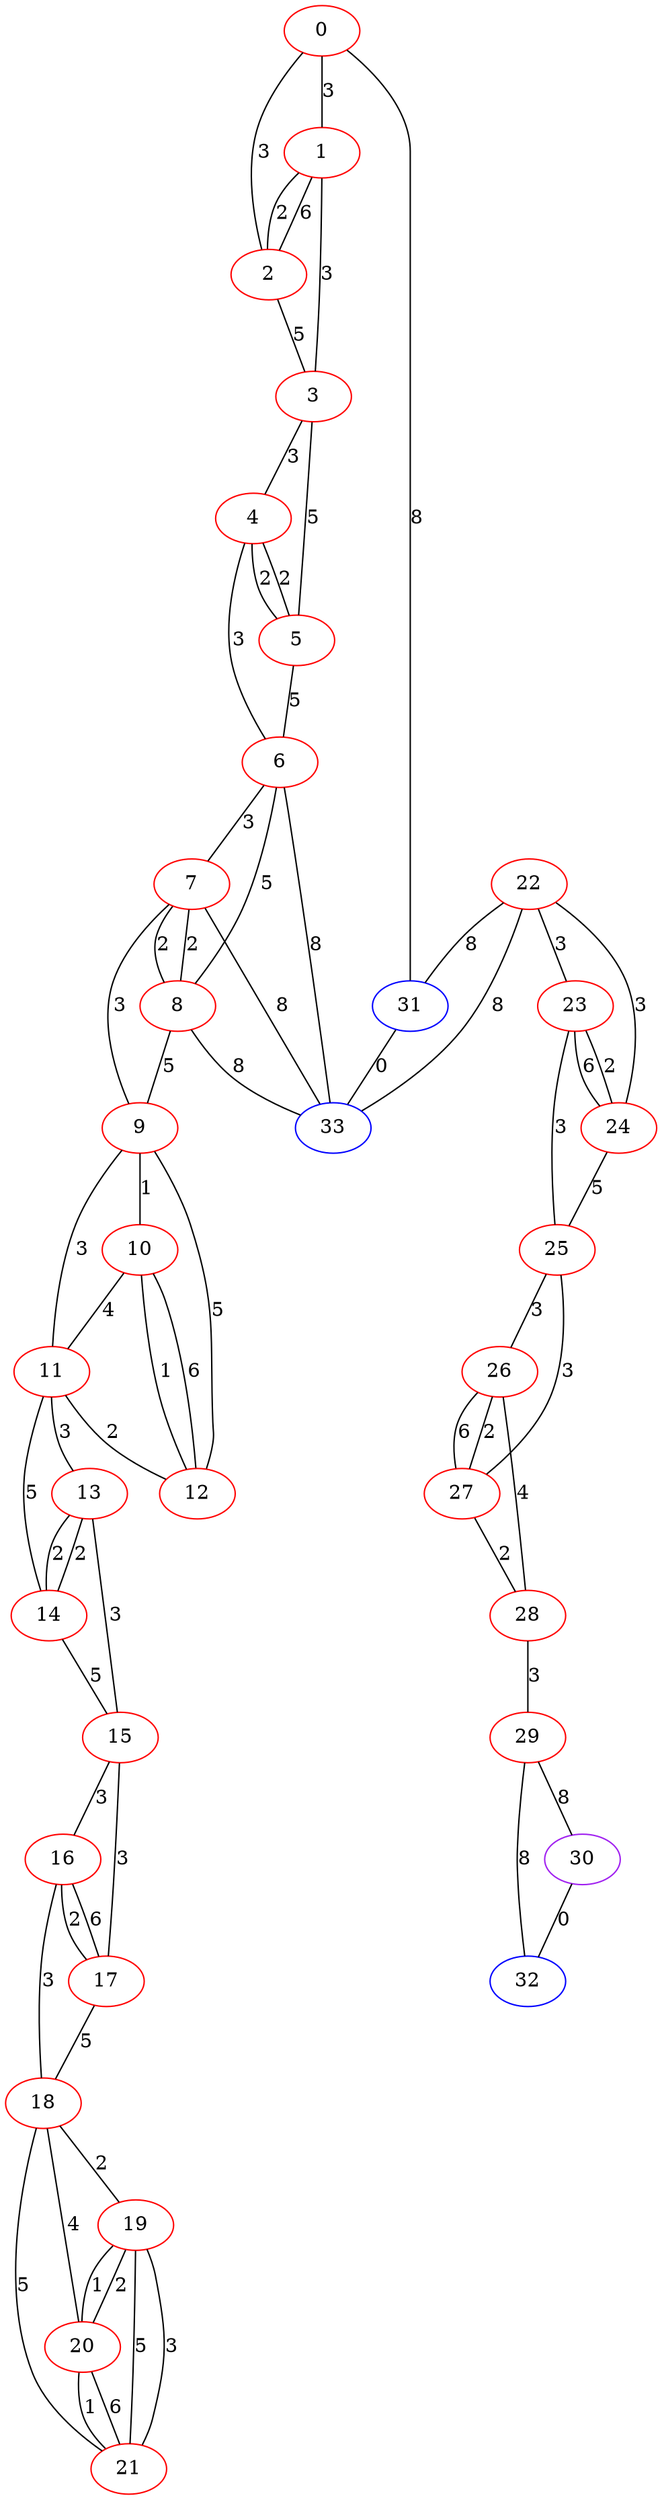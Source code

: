 graph "" {
0 [color=red, weight=1];
1 [color=red, weight=1];
2 [color=red, weight=1];
3 [color=red, weight=1];
4 [color=red, weight=1];
5 [color=red, weight=1];
6 [color=red, weight=1];
7 [color=red, weight=1];
8 [color=red, weight=1];
9 [color=red, weight=1];
10 [color=red, weight=1];
11 [color=red, weight=1];
12 [color=red, weight=1];
13 [color=red, weight=1];
14 [color=red, weight=1];
15 [color=red, weight=1];
16 [color=red, weight=1];
17 [color=red, weight=1];
18 [color=red, weight=1];
19 [color=red, weight=1];
20 [color=red, weight=1];
21 [color=red, weight=1];
22 [color=red, weight=1];
23 [color=red, weight=1];
24 [color=red, weight=1];
25 [color=red, weight=1];
26 [color=red, weight=1];
27 [color=red, weight=1];
28 [color=red, weight=1];
29 [color=red, weight=1];
30 [color=purple, weight=4];
31 [color=blue, weight=3];
32 [color=blue, weight=3];
33 [color=blue, weight=3];
0 -- 1  [key=0, label=3];
0 -- 2  [key=0, label=3];
0 -- 31  [key=0, label=8];
1 -- 2  [key=0, label=6];
1 -- 2  [key=1, label=2];
1 -- 3  [key=0, label=3];
2 -- 3  [key=0, label=5];
3 -- 4  [key=0, label=3];
3 -- 5  [key=0, label=5];
4 -- 5  [key=0, label=2];
4 -- 5  [key=1, label=2];
4 -- 6  [key=0, label=3];
5 -- 6  [key=0, label=5];
6 -- 8  [key=0, label=5];
6 -- 33  [key=0, label=8];
6 -- 7  [key=0, label=3];
7 -- 8  [key=0, label=2];
7 -- 8  [key=1, label=2];
7 -- 9  [key=0, label=3];
7 -- 33  [key=0, label=8];
8 -- 9  [key=0, label=5];
8 -- 33  [key=0, label=8];
9 -- 10  [key=0, label=1];
9 -- 11  [key=0, label=3];
9 -- 12  [key=0, label=5];
10 -- 11  [key=0, label=4];
10 -- 12  [key=0, label=1];
10 -- 12  [key=1, label=6];
11 -- 12  [key=0, label=2];
11 -- 13  [key=0, label=3];
11 -- 14  [key=0, label=5];
13 -- 14  [key=0, label=2];
13 -- 14  [key=1, label=2];
13 -- 15  [key=0, label=3];
14 -- 15  [key=0, label=5];
15 -- 16  [key=0, label=3];
15 -- 17  [key=0, label=3];
16 -- 17  [key=0, label=2];
16 -- 17  [key=1, label=6];
16 -- 18  [key=0, label=3];
17 -- 18  [key=0, label=5];
18 -- 19  [key=0, label=2];
18 -- 20  [key=0, label=4];
18 -- 21  [key=0, label=5];
19 -- 20  [key=0, label=1];
19 -- 20  [key=1, label=2];
19 -- 21  [key=0, label=5];
19 -- 21  [key=1, label=3];
20 -- 21  [key=0, label=6];
20 -- 21  [key=1, label=1];
22 -- 24  [key=0, label=3];
22 -- 33  [key=0, label=8];
22 -- 31  [key=0, label=8];
22 -- 23  [key=0, label=3];
23 -- 24  [key=0, label=6];
23 -- 24  [key=1, label=2];
23 -- 25  [key=0, label=3];
24 -- 25  [key=0, label=5];
25 -- 26  [key=0, label=3];
25 -- 27  [key=0, label=3];
26 -- 27  [key=0, label=6];
26 -- 27  [key=1, label=2];
26 -- 28  [key=0, label=4];
27 -- 28  [key=0, label=2];
28 -- 29  [key=0, label=3];
29 -- 32  [key=0, label=8];
29 -- 30  [key=0, label=8];
30 -- 32  [key=0, label=0];
31 -- 33  [key=0, label=0];
}
